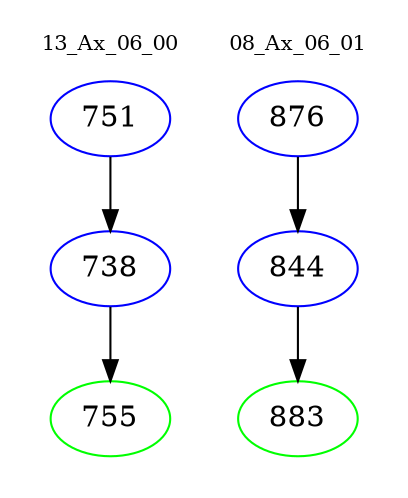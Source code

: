digraph{
subgraph cluster_0 {
color = white
label = "13_Ax_06_00";
fontsize=10;
T0_751 [label="751", color="blue"]
T0_751 -> T0_738 [color="black"]
T0_738 [label="738", color="blue"]
T0_738 -> T0_755 [color="black"]
T0_755 [label="755", color="green"]
}
subgraph cluster_1 {
color = white
label = "08_Ax_06_01";
fontsize=10;
T1_876 [label="876", color="blue"]
T1_876 -> T1_844 [color="black"]
T1_844 [label="844", color="blue"]
T1_844 -> T1_883 [color="black"]
T1_883 [label="883", color="green"]
}
}
